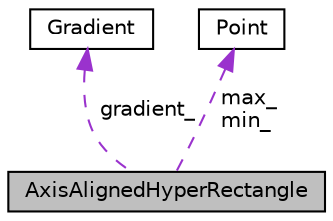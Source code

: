 digraph "AxisAlignedHyperRectangle"
{
 // LATEX_PDF_SIZE
  edge [fontname="Helvetica",fontsize="10",labelfontname="Helvetica",labelfontsize="10"];
  node [fontname="Helvetica",fontsize="10",shape=record];
  Node1 [label="AxisAlignedHyperRectangle",height=0.2,width=0.4,color="black", fillcolor="grey75", style="filled", fontcolor="black",tooltip=" "];
  Node2 -> Node1 [dir="back",color="darkorchid3",fontsize="10",style="dashed",label=" gradient_" ,fontname="Helvetica"];
  Node2 [label="Gradient",height=0.2,width=0.4,color="black", fillcolor="white", style="filled",URL="$structGradient.html",tooltip=" "];
  Node3 -> Node1 [dir="back",color="darkorchid3",fontsize="10",style="dashed",label=" max_\nmin_" ,fontname="Helvetica"];
  Node3 [label="Point",height=0.2,width=0.4,color="black", fillcolor="white", style="filled",URL="$classPoint.html",tooltip=" "];
}

